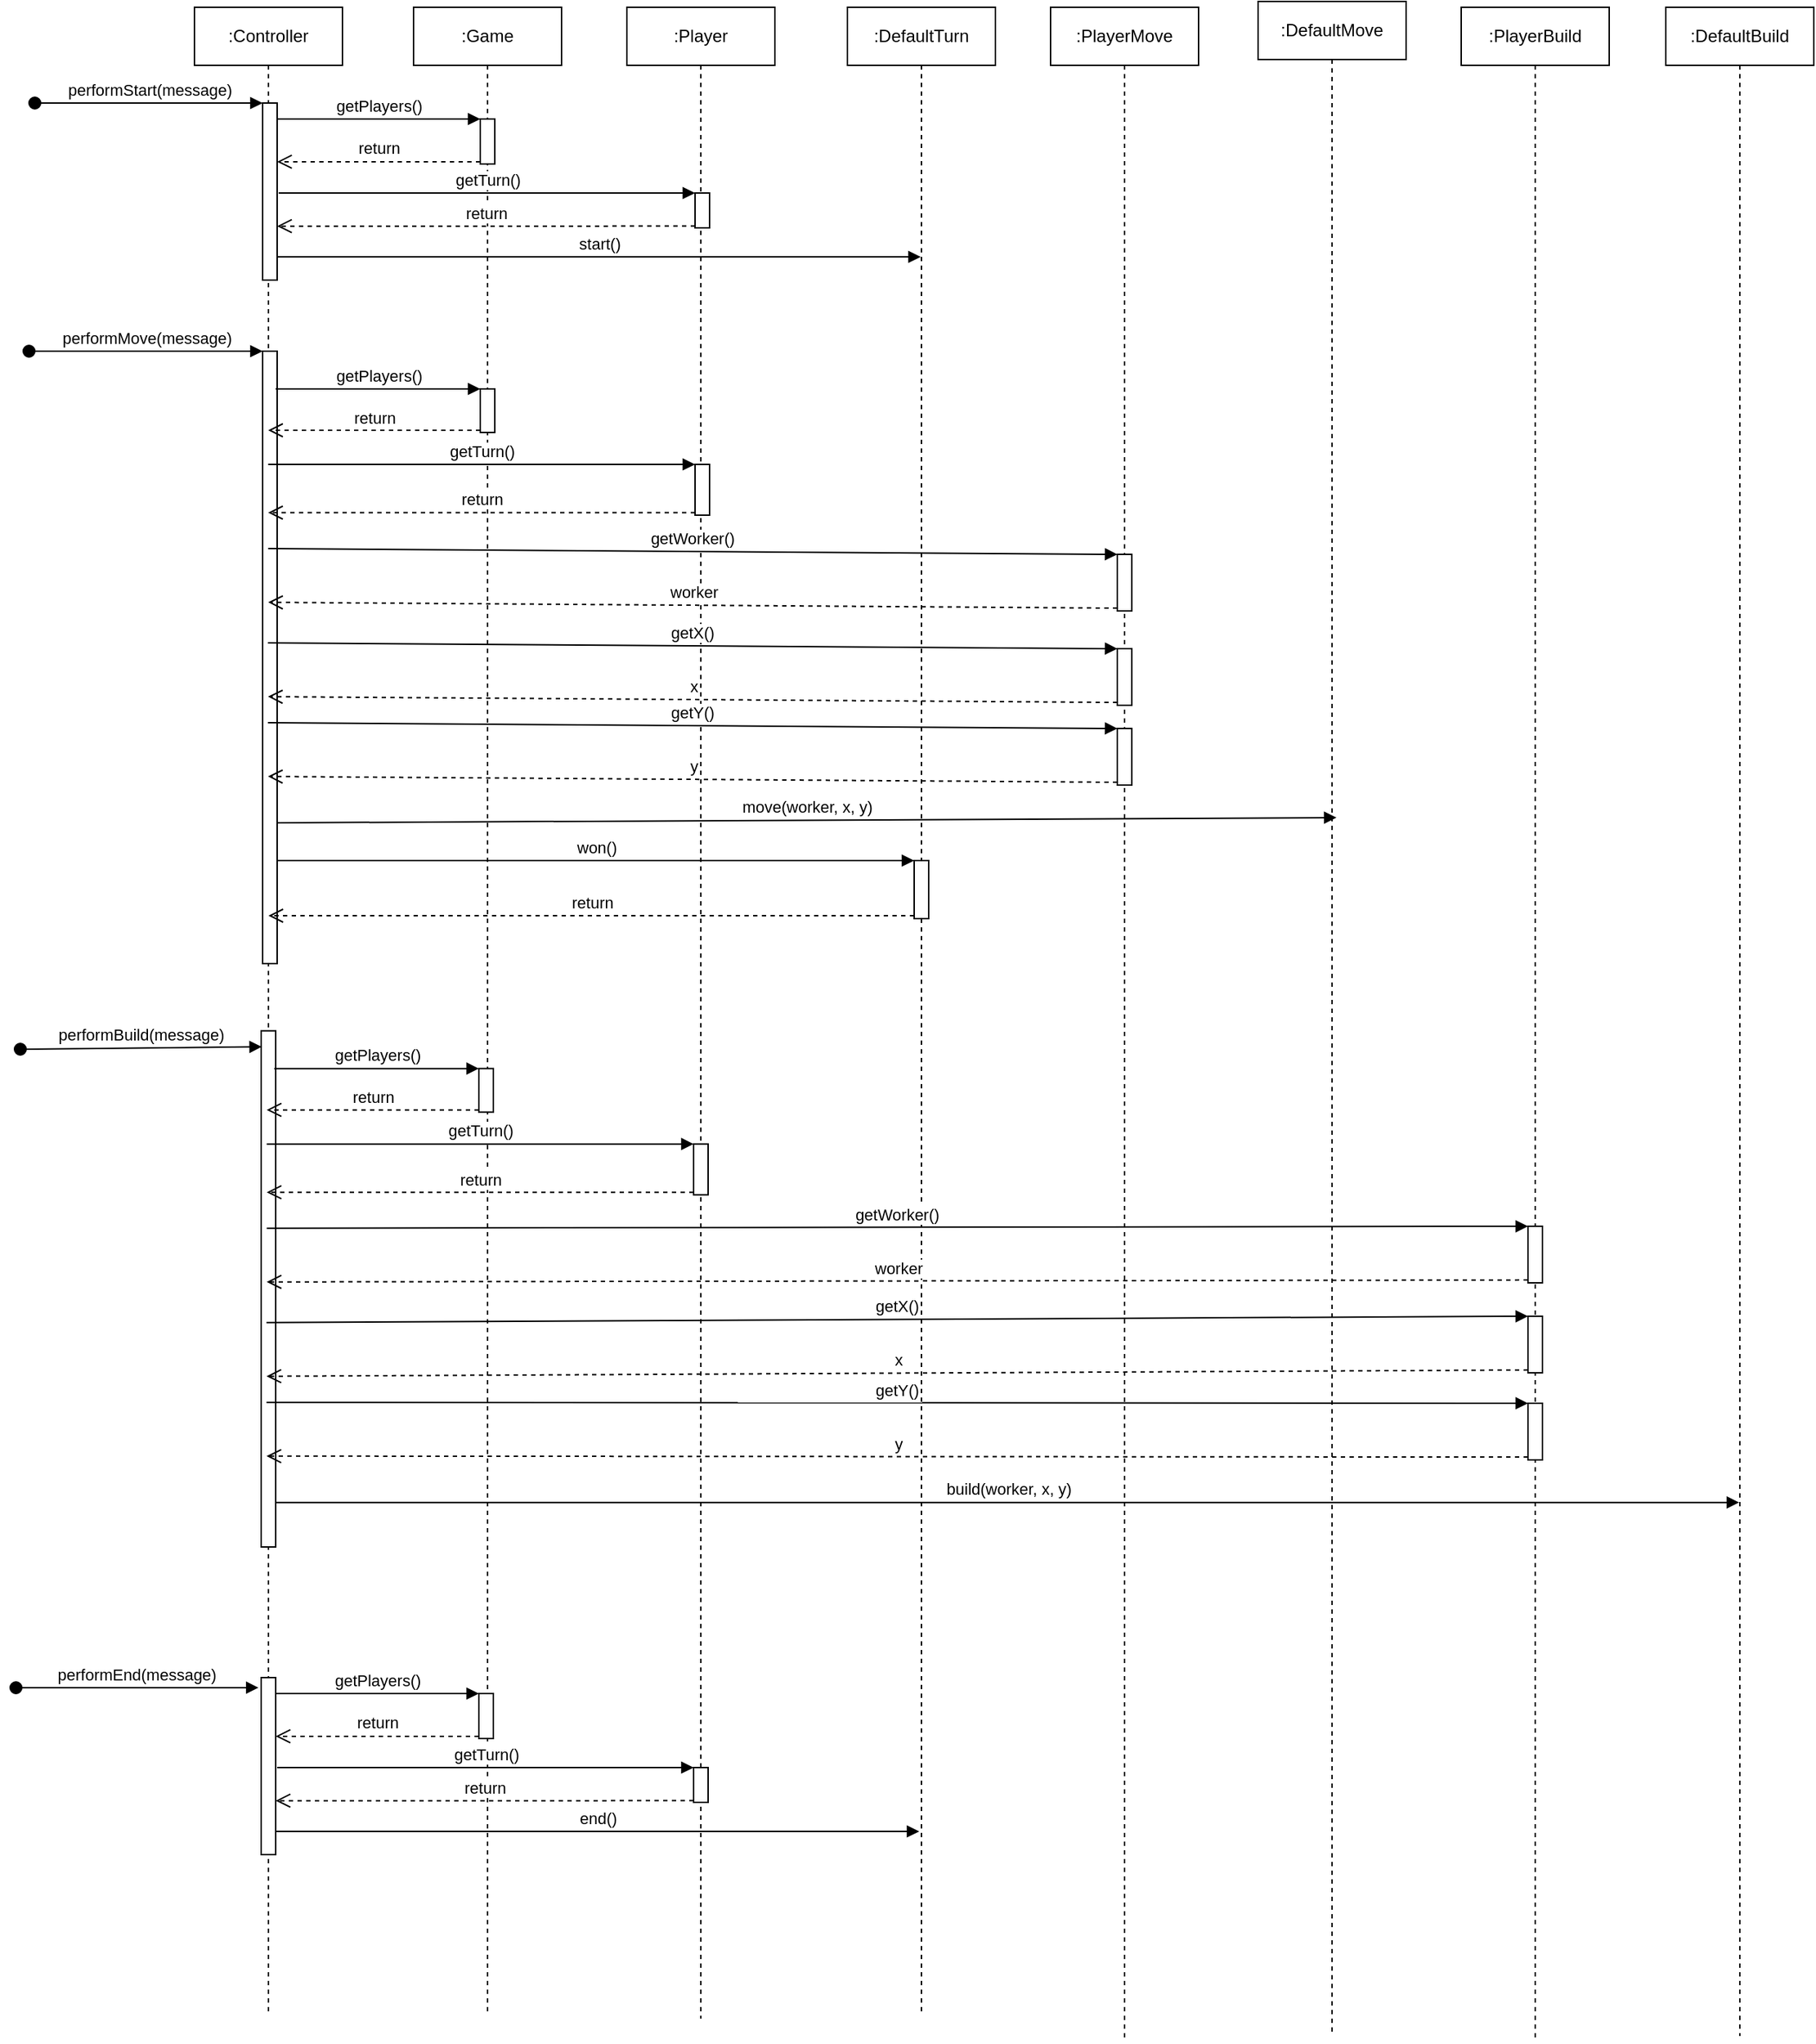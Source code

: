 <mxfile version="12.6.5" type="device"><diagram id="sDeDCBJtC6ZeMgqlt3ef" name="Pagina-1"><mxGraphModel dx="3555" dy="2000" grid="0" gridSize="10" guides="1" tooltips="1" connect="1" arrows="1" fold="1" page="1" pageScale="1" pageWidth="827" pageHeight="1169" math="0" shadow="0"><root><mxCell id="0"/><mxCell id="1" parent="0"/><mxCell id="DwexxN9_0gMQioeuy3Yb-3" value=":Controller" style="shape=umlLifeline;perimeter=lifelinePerimeter;whiteSpace=wrap;html=1;container=1;collapsible=0;recursiveResize=0;outlineConnect=0;" vertex="1" parent="1"><mxGeometry x="323" y="461" width="102" height="1381" as="geometry"/></mxCell><mxCell id="DwexxN9_0gMQioeuy3Yb-5" value="" style="html=1;points=[];perimeter=orthogonalPerimeter;" vertex="1" parent="DwexxN9_0gMQioeuy3Yb-3"><mxGeometry x="47" y="66" width="10" height="122" as="geometry"/></mxCell><mxCell id="DwexxN9_0gMQioeuy3Yb-6" value="performStart(message)" style="html=1;verticalAlign=bottom;startArrow=oval;endArrow=block;startSize=8;" edge="1" target="DwexxN9_0gMQioeuy3Yb-5" parent="DwexxN9_0gMQioeuy3Yb-3"><mxGeometry relative="1" as="geometry"><mxPoint x="-110" y="66" as="sourcePoint"/></mxGeometry></mxCell><mxCell id="DwexxN9_0gMQioeuy3Yb-37" value="" style="html=1;points=[];perimeter=orthogonalPerimeter;" vertex="1" parent="DwexxN9_0gMQioeuy3Yb-3"><mxGeometry x="47" y="237" width="10" height="422" as="geometry"/></mxCell><mxCell id="DwexxN9_0gMQioeuy3Yb-38" value="performMove(message)" style="html=1;verticalAlign=bottom;startArrow=oval;endArrow=block;startSize=8;" edge="1" target="DwexxN9_0gMQioeuy3Yb-37" parent="DwexxN9_0gMQioeuy3Yb-3"><mxGeometry relative="1" as="geometry"><mxPoint x="-114" y="237" as="sourcePoint"/></mxGeometry></mxCell><mxCell id="DwexxN9_0gMQioeuy3Yb-85" value="" style="html=1;points=[];perimeter=orthogonalPerimeter;" vertex="1" parent="DwexxN9_0gMQioeuy3Yb-3"><mxGeometry x="46" y="705.33" width="10" height="355.67" as="geometry"/></mxCell><mxCell id="DwexxN9_0gMQioeuy3Yb-86" value="performBuild(message)" style="html=1;verticalAlign=bottom;startArrow=oval;endArrow=block;startSize=8;entryX=0.043;entryY=0.031;entryDx=0;entryDy=0;entryPerimeter=0;" edge="1" target="DwexxN9_0gMQioeuy3Yb-85" parent="DwexxN9_0gMQioeuy3Yb-3"><mxGeometry relative="1" as="geometry"><mxPoint x="-120" y="718" as="sourcePoint"/></mxGeometry></mxCell><mxCell id="DwexxN9_0gMQioeuy3Yb-118" value="" style="html=1;points=[];perimeter=orthogonalPerimeter;" vertex="1" parent="DwexxN9_0gMQioeuy3Yb-3"><mxGeometry x="46" y="1151" width="10" height="122" as="geometry"/></mxCell><mxCell id="DwexxN9_0gMQioeuy3Yb-119" value="performEnd(message)" style="html=1;verticalAlign=bottom;startArrow=oval;endArrow=block;startSize=8;entryX=-0.186;entryY=0.057;entryDx=0;entryDy=0;entryPerimeter=0;" edge="1" target="DwexxN9_0gMQioeuy3Yb-118" parent="DwexxN9_0gMQioeuy3Yb-3"><mxGeometry relative="1" as="geometry"><mxPoint x="-123" y="1158" as="sourcePoint"/></mxGeometry></mxCell><mxCell id="DwexxN9_0gMQioeuy3Yb-7" value=":Game" style="shape=umlLifeline;perimeter=lifelinePerimeter;whiteSpace=wrap;html=1;container=1;collapsible=0;recursiveResize=0;outlineConnect=0;" vertex="1" parent="1"><mxGeometry x="474" y="461" width="102" height="1382" as="geometry"/></mxCell><mxCell id="DwexxN9_0gMQioeuy3Yb-10" value="" style="html=1;points=[];perimeter=orthogonalPerimeter;" vertex="1" parent="DwexxN9_0gMQioeuy3Yb-7"><mxGeometry x="46" y="77" width="10" height="31" as="geometry"/></mxCell><mxCell id="DwexxN9_0gMQioeuy3Yb-48" value="" style="html=1;points=[];perimeter=orthogonalPerimeter;" vertex="1" parent="DwexxN9_0gMQioeuy3Yb-7"><mxGeometry x="46" y="263" width="10" height="30" as="geometry"/></mxCell><mxCell id="DwexxN9_0gMQioeuy3Yb-87" value="" style="html=1;points=[];perimeter=orthogonalPerimeter;" vertex="1" parent="DwexxN9_0gMQioeuy3Yb-7"><mxGeometry x="45" y="731.33" width="10" height="30" as="geometry"/></mxCell><mxCell id="DwexxN9_0gMQioeuy3Yb-120" value="" style="html=1;points=[];perimeter=orthogonalPerimeter;" vertex="1" parent="DwexxN9_0gMQioeuy3Yb-7"><mxGeometry x="45" y="1162" width="10" height="31" as="geometry"/></mxCell><mxCell id="DwexxN9_0gMQioeuy3Yb-11" value="getPlayers()" style="html=1;verticalAlign=bottom;endArrow=block;entryX=0;entryY=0;" edge="1" target="DwexxN9_0gMQioeuy3Yb-10" parent="1" source="DwexxN9_0gMQioeuy3Yb-5"><mxGeometry relative="1" as="geometry"><mxPoint x="524" y="538" as="sourcePoint"/></mxGeometry></mxCell><mxCell id="DwexxN9_0gMQioeuy3Yb-12" value="return" style="html=1;verticalAlign=bottom;endArrow=open;dashed=1;endSize=8;exitX=0;exitY=0.95;" edge="1" source="DwexxN9_0gMQioeuy3Yb-10" parent="1" target="DwexxN9_0gMQioeuy3Yb-5"><mxGeometry relative="1" as="geometry"><mxPoint x="383" y="585" as="targetPoint"/></mxGeometry></mxCell><mxCell id="DwexxN9_0gMQioeuy3Yb-13" value=":Player" style="shape=umlLifeline;perimeter=lifelinePerimeter;whiteSpace=wrap;html=1;container=1;collapsible=0;recursiveResize=0;outlineConnect=0;" vertex="1" parent="1"><mxGeometry x="621" y="461" width="102" height="1386" as="geometry"/></mxCell><mxCell id="DwexxN9_0gMQioeuy3Yb-17" value="" style="html=1;points=[];perimeter=orthogonalPerimeter;" vertex="1" parent="DwexxN9_0gMQioeuy3Yb-13"><mxGeometry x="47" y="128" width="10" height="24" as="geometry"/></mxCell><mxCell id="DwexxN9_0gMQioeuy3Yb-51" value="" style="html=1;points=[];perimeter=orthogonalPerimeter;" vertex="1" parent="DwexxN9_0gMQioeuy3Yb-13"><mxGeometry x="47" y="315" width="10" height="35" as="geometry"/></mxCell><mxCell id="DwexxN9_0gMQioeuy3Yb-88" value="" style="html=1;points=[];perimeter=orthogonalPerimeter;" vertex="1" parent="DwexxN9_0gMQioeuy3Yb-13"><mxGeometry x="46" y="783.33" width="10" height="35" as="geometry"/></mxCell><mxCell id="DwexxN9_0gMQioeuy3Yb-123" value="" style="html=1;points=[];perimeter=orthogonalPerimeter;" vertex="1" parent="DwexxN9_0gMQioeuy3Yb-13"><mxGeometry x="46" y="1213" width="10" height="24" as="geometry"/></mxCell><mxCell id="DwexxN9_0gMQioeuy3Yb-18" value="getTurn()" style="html=1;verticalAlign=bottom;endArrow=block;entryX=0;entryY=0;" edge="1" target="DwexxN9_0gMQioeuy3Yb-17" parent="1"><mxGeometry relative="1" as="geometry"><mxPoint x="381" y="589" as="sourcePoint"/></mxGeometry></mxCell><mxCell id="DwexxN9_0gMQioeuy3Yb-19" value="return" style="html=1;verticalAlign=bottom;endArrow=open;dashed=1;endSize=8;exitX=0;exitY=0.95;entryX=1;entryY=0.419;entryDx=0;entryDy=0;entryPerimeter=0;" edge="1" source="DwexxN9_0gMQioeuy3Yb-17" parent="1"><mxGeometry relative="1" as="geometry"><mxPoint x="380" y="611.862" as="targetPoint"/></mxGeometry></mxCell><mxCell id="DwexxN9_0gMQioeuy3Yb-21" value=":DefaultTurn" style="shape=umlLifeline;perimeter=lifelinePerimeter;whiteSpace=wrap;html=1;container=1;collapsible=0;recursiveResize=0;outlineConnect=0;" vertex="1" parent="1"><mxGeometry x="773" y="461" width="102" height="1383" as="geometry"/></mxCell><mxCell id="DwexxN9_0gMQioeuy3Yb-80" value="" style="html=1;points=[];perimeter=orthogonalPerimeter;" vertex="1" parent="DwexxN9_0gMQioeuy3Yb-21"><mxGeometry x="46" y="588" width="10" height="40" as="geometry"/></mxCell><mxCell id="DwexxN9_0gMQioeuy3Yb-24" value="start()" style="html=1;verticalAlign=bottom;endArrow=block;" edge="1" target="DwexxN9_0gMQioeuy3Yb-21" parent="1"><mxGeometry relative="1" as="geometry"><mxPoint x="380" y="633" as="sourcePoint"/><mxPoint x="819" y="633" as="targetPoint"/></mxGeometry></mxCell><mxCell id="DwexxN9_0gMQioeuy3Yb-49" value="getPlayers()" style="html=1;verticalAlign=bottom;endArrow=block;entryX=0;entryY=0;" edge="1" target="DwexxN9_0gMQioeuy3Yb-48" parent="1"><mxGeometry relative="1" as="geometry"><mxPoint x="379" y="724" as="sourcePoint"/></mxGeometry></mxCell><mxCell id="DwexxN9_0gMQioeuy3Yb-50" value="return" style="html=1;verticalAlign=bottom;endArrow=open;dashed=1;endSize=8;exitX=0;exitY=0.95;" edge="1" source="DwexxN9_0gMQioeuy3Yb-48" parent="1"><mxGeometry relative="1" as="geometry"><mxPoint x="373.81" y="752.5" as="targetPoint"/></mxGeometry></mxCell><mxCell id="DwexxN9_0gMQioeuy3Yb-52" value="getTurn()" style="html=1;verticalAlign=bottom;endArrow=block;entryX=0;entryY=0;" edge="1" target="DwexxN9_0gMQioeuy3Yb-51" parent="1"><mxGeometry relative="1" as="geometry"><mxPoint x="373.81" y="776.0" as="sourcePoint"/></mxGeometry></mxCell><mxCell id="DwexxN9_0gMQioeuy3Yb-53" value="return" style="html=1;verticalAlign=bottom;endArrow=open;dashed=1;endSize=8;exitX=0;exitY=0.95;" edge="1" source="DwexxN9_0gMQioeuy3Yb-51" parent="1"><mxGeometry relative="1" as="geometry"><mxPoint x="373.81" y="809.25" as="targetPoint"/></mxGeometry></mxCell><mxCell id="DwexxN9_0gMQioeuy3Yb-54" value=":DefaultMove" style="shape=umlLifeline;perimeter=lifelinePerimeter;whiteSpace=wrap;html=1;container=1;collapsible=0;recursiveResize=0;outlineConnect=0;" vertex="1" parent="1"><mxGeometry x="1056" y="457" width="102" height="1400" as="geometry"/></mxCell><mxCell id="DwexxN9_0gMQioeuy3Yb-57" value="move(worker, x, y)" style="html=1;verticalAlign=bottom;endArrow=block;entryX=0.5;entryY=0.591;entryDx=0;entryDy=0;entryPerimeter=0;" edge="1" parent="1"><mxGeometry relative="1" as="geometry"><mxPoint x="380.0" y="1023.0" as="sourcePoint"/><mxPoint x="1110.0" y="1019.413" as="targetPoint"/></mxGeometry></mxCell><mxCell id="DwexxN9_0gMQioeuy3Yb-59" value=":PlayerMove" style="shape=umlLifeline;perimeter=lifelinePerimeter;whiteSpace=wrap;html=1;container=1;collapsible=0;recursiveResize=0;outlineConnect=0;" vertex="1" parent="1"><mxGeometry x="913" y="461" width="102" height="1402" as="geometry"/></mxCell><mxCell id="DwexxN9_0gMQioeuy3Yb-63" value="" style="html=1;points=[];perimeter=orthogonalPerimeter;" vertex="1" parent="DwexxN9_0gMQioeuy3Yb-59"><mxGeometry x="46" y="377" width="10" height="39" as="geometry"/></mxCell><mxCell id="DwexxN9_0gMQioeuy3Yb-70" value="" style="html=1;points=[];perimeter=orthogonalPerimeter;" vertex="1" parent="DwexxN9_0gMQioeuy3Yb-59"><mxGeometry x="46" y="442" width="10" height="39" as="geometry"/></mxCell><mxCell id="DwexxN9_0gMQioeuy3Yb-77" value="" style="html=1;points=[];perimeter=orthogonalPerimeter;" vertex="1" parent="DwexxN9_0gMQioeuy3Yb-59"><mxGeometry x="46" y="497" width="10" height="39" as="geometry"/></mxCell><mxCell id="DwexxN9_0gMQioeuy3Yb-64" value="getWorker()" style="html=1;verticalAlign=bottom;endArrow=block;entryX=0;entryY=0;" edge="1" target="DwexxN9_0gMQioeuy3Yb-63" parent="1"><mxGeometry relative="1" as="geometry"><mxPoint x="373.81" y="834" as="sourcePoint"/></mxGeometry></mxCell><mxCell id="DwexxN9_0gMQioeuy3Yb-65" value="worker" style="html=1;verticalAlign=bottom;endArrow=open;dashed=1;endSize=8;exitX=0;exitY=0.95;" edge="1" source="DwexxN9_0gMQioeuy3Yb-63" parent="1"><mxGeometry relative="1" as="geometry"><mxPoint x="373.81" y="871.05" as="targetPoint"/></mxGeometry></mxCell><mxCell id="DwexxN9_0gMQioeuy3Yb-71" value="getX()" style="html=1;verticalAlign=bottom;endArrow=block;entryX=0;entryY=0;" edge="1" target="DwexxN9_0gMQioeuy3Yb-70" parent="1"><mxGeometry relative="1" as="geometry"><mxPoint x="373.667" y="899" as="sourcePoint"/></mxGeometry></mxCell><mxCell id="DwexxN9_0gMQioeuy3Yb-72" value="x" style="html=1;verticalAlign=bottom;endArrow=open;dashed=1;endSize=8;exitX=0;exitY=0.95;" edge="1" source="DwexxN9_0gMQioeuy3Yb-70" parent="1"><mxGeometry relative="1" as="geometry"><mxPoint x="373.667" y="936.05" as="targetPoint"/></mxGeometry></mxCell><mxCell id="DwexxN9_0gMQioeuy3Yb-78" value="getY()" style="html=1;verticalAlign=bottom;endArrow=block;entryX=0;entryY=0;" edge="1" target="DwexxN9_0gMQioeuy3Yb-77" parent="1"><mxGeometry relative="1" as="geometry"><mxPoint x="373.667" y="954" as="sourcePoint"/></mxGeometry></mxCell><mxCell id="DwexxN9_0gMQioeuy3Yb-79" value="y" style="html=1;verticalAlign=bottom;endArrow=open;dashed=1;endSize=8;exitX=0;exitY=0.95;" edge="1" source="DwexxN9_0gMQioeuy3Yb-77" parent="1"><mxGeometry relative="1" as="geometry"><mxPoint x="373.667" y="991.05" as="targetPoint"/></mxGeometry></mxCell><mxCell id="DwexxN9_0gMQioeuy3Yb-81" value="won()" style="html=1;verticalAlign=bottom;endArrow=block;entryX=0;entryY=0;" edge="1" target="DwexxN9_0gMQioeuy3Yb-80" parent="1" source="DwexxN9_0gMQioeuy3Yb-37"><mxGeometry relative="1" as="geometry"><mxPoint x="749" y="1049" as="sourcePoint"/></mxGeometry></mxCell><mxCell id="DwexxN9_0gMQioeuy3Yb-82" value="return" style="html=1;verticalAlign=bottom;endArrow=open;dashed=1;endSize=8;exitX=0;exitY=0.95;" edge="1" source="DwexxN9_0gMQioeuy3Yb-80" parent="1" target="DwexxN9_0gMQioeuy3Yb-3"><mxGeometry relative="1" as="geometry"><mxPoint x="749" y="1125" as="targetPoint"/></mxGeometry></mxCell><mxCell id="DwexxN9_0gMQioeuy3Yb-90" value="getPlayers()" style="html=1;verticalAlign=bottom;endArrow=block;entryX=0;entryY=0;" edge="1" target="DwexxN9_0gMQioeuy3Yb-87" parent="1"><mxGeometry relative="1" as="geometry"><mxPoint x="378" y="1192.33" as="sourcePoint"/></mxGeometry></mxCell><mxCell id="DwexxN9_0gMQioeuy3Yb-91" value="return" style="html=1;verticalAlign=bottom;endArrow=open;dashed=1;endSize=8;exitX=0;exitY=0.95;" edge="1" source="DwexxN9_0gMQioeuy3Yb-87" parent="1"><mxGeometry relative="1" as="geometry"><mxPoint x="372.81" y="1220.83" as="targetPoint"/></mxGeometry></mxCell><mxCell id="DwexxN9_0gMQioeuy3Yb-92" value="getTurn()" style="html=1;verticalAlign=bottom;endArrow=block;entryX=0;entryY=0;" edge="1" target="DwexxN9_0gMQioeuy3Yb-88" parent="1"><mxGeometry relative="1" as="geometry"><mxPoint x="372.81" y="1244.33" as="sourcePoint"/></mxGeometry></mxCell><mxCell id="DwexxN9_0gMQioeuy3Yb-93" value="return" style="html=1;verticalAlign=bottom;endArrow=open;dashed=1;endSize=8;exitX=0;exitY=0.95;" edge="1" source="DwexxN9_0gMQioeuy3Yb-88" parent="1"><mxGeometry relative="1" as="geometry"><mxPoint x="372.81" y="1277.58" as="targetPoint"/></mxGeometry></mxCell><mxCell id="DwexxN9_0gMQioeuy3Yb-94" value="build(worker, x, y)" style="html=1;verticalAlign=bottom;endArrow=block;" edge="1" parent="1" target="DwexxN9_0gMQioeuy3Yb-107"><mxGeometry relative="1" as="geometry"><mxPoint x="379.0" y="1491.33" as="sourcePoint"/><mxPoint x="1109" y="1487.743" as="targetPoint"/></mxGeometry></mxCell><mxCell id="DwexxN9_0gMQioeuy3Yb-98" value="getWorker()" style="html=1;verticalAlign=bottom;endArrow=block;entryX=0;entryY=0;" edge="1" target="DwexxN9_0gMQioeuy3Yb-95" parent="1"><mxGeometry relative="1" as="geometry"><mxPoint x="372.81" y="1302.33" as="sourcePoint"/></mxGeometry></mxCell><mxCell id="DwexxN9_0gMQioeuy3Yb-99" value="worker" style="html=1;verticalAlign=bottom;endArrow=open;dashed=1;endSize=8;exitX=0;exitY=0.95;" edge="1" source="DwexxN9_0gMQioeuy3Yb-95" parent="1"><mxGeometry relative="1" as="geometry"><mxPoint x="372.81" y="1339.38" as="targetPoint"/></mxGeometry></mxCell><mxCell id="DwexxN9_0gMQioeuy3Yb-100" value="getX()" style="html=1;verticalAlign=bottom;endArrow=block;entryX=0;entryY=0;" edge="1" target="DwexxN9_0gMQioeuy3Yb-96" parent="1"><mxGeometry relative="1" as="geometry"><mxPoint x="372.667" y="1367.33" as="sourcePoint"/></mxGeometry></mxCell><mxCell id="DwexxN9_0gMQioeuy3Yb-101" value="x" style="html=1;verticalAlign=bottom;endArrow=open;dashed=1;endSize=8;exitX=0;exitY=0.95;" edge="1" source="DwexxN9_0gMQioeuy3Yb-96" parent="1"><mxGeometry relative="1" as="geometry"><mxPoint x="372.667" y="1404.38" as="targetPoint"/></mxGeometry></mxCell><mxCell id="DwexxN9_0gMQioeuy3Yb-102" value="getY()" style="html=1;verticalAlign=bottom;endArrow=block;entryX=0;entryY=0;" edge="1" target="DwexxN9_0gMQioeuy3Yb-97" parent="1"><mxGeometry relative="1" as="geometry"><mxPoint x="372.667" y="1422.33" as="sourcePoint"/></mxGeometry></mxCell><mxCell id="DwexxN9_0gMQioeuy3Yb-103" value="y" style="html=1;verticalAlign=bottom;endArrow=open;dashed=1;endSize=8;exitX=0;exitY=0.95;" edge="1" source="DwexxN9_0gMQioeuy3Yb-97" parent="1"><mxGeometry relative="1" as="geometry"><mxPoint x="372.667" y="1459.38" as="targetPoint"/></mxGeometry></mxCell><mxCell id="DwexxN9_0gMQioeuy3Yb-106" value=":PlayerBuild" style="shape=umlLifeline;perimeter=lifelinePerimeter;whiteSpace=wrap;html=1;container=1;collapsible=0;recursiveResize=0;outlineConnect=0;" vertex="1" parent="1"><mxGeometry x="1196" y="461" width="102" height="1400" as="geometry"/></mxCell><mxCell id="DwexxN9_0gMQioeuy3Yb-95" value="" style="html=1;points=[];perimeter=orthogonalPerimeter;" vertex="1" parent="DwexxN9_0gMQioeuy3Yb-106"><mxGeometry x="46" y="840" width="10" height="39" as="geometry"/></mxCell><mxCell id="DwexxN9_0gMQioeuy3Yb-96" value="" style="html=1;points=[];perimeter=orthogonalPerimeter;" vertex="1" parent="DwexxN9_0gMQioeuy3Yb-106"><mxGeometry x="46" y="902" width="10" height="39" as="geometry"/></mxCell><mxCell id="DwexxN9_0gMQioeuy3Yb-97" value="" style="html=1;points=[];perimeter=orthogonalPerimeter;" vertex="1" parent="DwexxN9_0gMQioeuy3Yb-106"><mxGeometry x="46" y="962" width="10" height="39" as="geometry"/></mxCell><mxCell id="DwexxN9_0gMQioeuy3Yb-107" value=":DefaultBuild" style="shape=umlLifeline;perimeter=lifelinePerimeter;whiteSpace=wrap;html=1;container=1;collapsible=0;recursiveResize=0;outlineConnect=0;" vertex="1" parent="1"><mxGeometry x="1337" y="461" width="102" height="1398" as="geometry"/></mxCell><mxCell id="DwexxN9_0gMQioeuy3Yb-121" value="getPlayers()" style="html=1;verticalAlign=bottom;endArrow=block;entryX=0;entryY=0;" edge="1" source="DwexxN9_0gMQioeuy3Yb-118" target="DwexxN9_0gMQioeuy3Yb-120" parent="1"><mxGeometry relative="1" as="geometry"><mxPoint x="523" y="1623" as="sourcePoint"/></mxGeometry></mxCell><mxCell id="DwexxN9_0gMQioeuy3Yb-122" value="return" style="html=1;verticalAlign=bottom;endArrow=open;dashed=1;endSize=8;exitX=0;exitY=0.95;" edge="1" source="DwexxN9_0gMQioeuy3Yb-120" target="DwexxN9_0gMQioeuy3Yb-118" parent="1"><mxGeometry relative="1" as="geometry"><mxPoint x="382" y="1670" as="targetPoint"/></mxGeometry></mxCell><mxCell id="DwexxN9_0gMQioeuy3Yb-124" value="getTurn()" style="html=1;verticalAlign=bottom;endArrow=block;entryX=0;entryY=0;" edge="1" target="DwexxN9_0gMQioeuy3Yb-123" parent="1"><mxGeometry relative="1" as="geometry"><mxPoint x="380" y="1674" as="sourcePoint"/></mxGeometry></mxCell><mxCell id="DwexxN9_0gMQioeuy3Yb-125" value="return" style="html=1;verticalAlign=bottom;endArrow=open;dashed=1;endSize=8;exitX=0;exitY=0.95;entryX=1;entryY=0.419;entryDx=0;entryDy=0;entryPerimeter=0;" edge="1" source="DwexxN9_0gMQioeuy3Yb-123" parent="1"><mxGeometry relative="1" as="geometry"><mxPoint x="379" y="1696.862" as="targetPoint"/></mxGeometry></mxCell><mxCell id="DwexxN9_0gMQioeuy3Yb-126" value="end()" style="html=1;verticalAlign=bottom;endArrow=block;" edge="1" parent="1"><mxGeometry relative="1" as="geometry"><mxPoint x="379" y="1718" as="sourcePoint"/><mxPoint x="822.5" y="1718" as="targetPoint"/></mxGeometry></mxCell></root></mxGraphModel></diagram></mxfile>